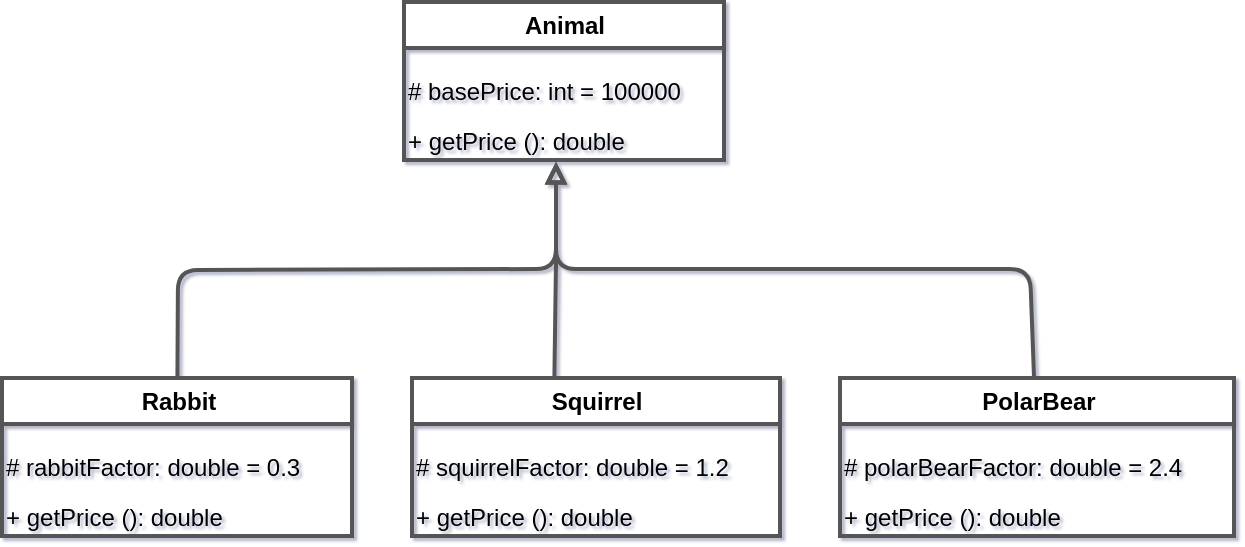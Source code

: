 <mxfile version="20.6.0" type="device"><diagram id="p2eb374629aa64f86a39b6713e0ae33dc_885519534" name="Hunter"><mxGraphModel dx="1185" dy="1831" grid="1" gridSize="10" guides="1" tooltips="1" connect="1" arrows="1" fold="1" page="1" pageScale="1" pageWidth="827" pageHeight="1169" math="0" shadow="1"><root><mxCell id="0"/><mxCell id="1" parent="0"/><mxCell id="e5b8f2e9e478458aa1464e6b0a1846e2" value="PolarBear" style="swimlane;childLayout=stackLayout;horizontal=1;horizontalStack=0;resizeParent=1;resizeParentMax=0;resizeLast=0;collapsible=1;html=1;strokeColor=#555555;strokeWidth=2;shadow=1fillColor=#F2F2F2;" parent="1" vertex="1"><mxGeometry x="427" y="188" width="197" height="79" as="geometry"/></mxCell><mxCell id="abc45023f891f4fb59822af221ceb4bbb480" value="# polarBearFactor: double = 2.4" style="text;portConstraint=eastwest;overflow=hidden;rotatable=0;" parent="e5b8f2e9e478458aa1464e6b0a1846e2" vertex="1"><mxGeometry y="30.826" width="191" height="19" as="geometry"/></mxCell><mxCell id="oa2c5f1139a9743a98de3bb9ee381fc5a485" value="+ getPrice (): double" style="text;portConstraint=eastwest;overflow=hidden;rotatable=0;" parent="e5b8f2e9e478458aa1464e6b0a1846e2" vertex="1"><mxGeometry y="55.826" width="191" height="19" as="geometry"/></mxCell><mxCell id="abfd985c0434499c9c66bddf3bff7ccf" value="Rabbit" style="swimlane;childLayout=stackLayout;horizontal=1;horizontalStack=0;resizeParent=1;resizeParentMax=0;resizeLast=0;collapsible=1;html=1;strokeColor=#555555;strokeWidth=2;shadow=1fillColor=#F2F2F2;" parent="1" vertex="1"><mxGeometry x="8" y="188" width="175" height="79" as="geometry"/></mxCell><mxCell id="ac56313ac13634f16884f778b837f6f81492" value="# rabbitFactor: double = 0.3" style="text;portConstraint=eastwest;overflow=hidden;rotatable=0;" parent="abfd985c0434499c9c66bddf3bff7ccf" vertex="1"><mxGeometry y="30.826" width="169" height="19" as="geometry"/></mxCell><mxCell id="of555affe7066488d91f6b9465d0b3118492" value="+ getPrice (): double" style="text;portConstraint=eastwest;overflow=hidden;rotatable=0;" parent="abfd985c0434499c9c66bddf3bff7ccf" vertex="1"><mxGeometry y="55.826" width="169" height="19" as="geometry"/></mxCell><mxCell id="0ba056cb88db4d22ab532e996dd51a0d" value="Squirrel" style="swimlane;childLayout=stackLayout;horizontal=1;horizontalStack=0;resizeParent=1;resizeParentMax=0;resizeLast=0;collapsible=1;html=1;strokeColor=#555555;strokeWidth=2;shadow=1fillColor=#F2F2F2;" parent="1" vertex="1"><mxGeometry x="213" y="188" width="184" height="79" as="geometry"/></mxCell><mxCell id="a4f9c2542818e490d8577b87168be0b77487" value="# squirrelFactor: double = 1.2" style="text;portConstraint=eastwest;overflow=hidden;rotatable=0;" parent="0ba056cb88db4d22ab532e996dd51a0d" vertex="1"><mxGeometry y="30.826" width="178" height="19" as="geometry"/></mxCell><mxCell id="o3589b5c6be254d14b156f8a0f24de4d5487" value="+ getPrice (): double" style="text;portConstraint=eastwest;overflow=hidden;rotatable=0;" parent="0ba056cb88db4d22ab532e996dd51a0d" vertex="1"><mxGeometry y="55.826" width="178" height="19" as="geometry"/></mxCell><mxCell id="25613b4686804f0da8843b62dfba94d4" value="" style="endArrow=block;startArrow=none;endFill=0;startFill=0;html=1;strokeColor=#555555;strokeWidth=2;shadow=1fillColor=#F2F2F2;" parent="1" source="e5b8f2e9e478458aa1464e6b0a1846e2" edge="1"><mxGeometry x="275" y="69" width="257" height="129" as="geometry"><mxPoint x="522" y="188" as="sourcePoint"/><mxPoint x="285" y="80" as="targetPoint"/><Array as="points"><mxPoint x="522" y="133.5"/><mxPoint x="285" y="133.5"/></Array></mxGeometry></mxCell><mxCell id="b0b0dd1181c0455fa609364c212a527d" value="" style="endArrow=block;startArrow=none;endFill=0;startFill=0;html=1;strokeColor=#555555;strokeWidth=2;shadow=1fillColor=#F2F2F2;exitX=0.387;exitY=-0.012;exitDx=0;exitDy=0;exitPerimeter=0;" parent="1" source="0ba056cb88db4d22ab532e996dd51a0d" edge="1"><mxGeometry x="231" y="69" width="74" height="129" as="geometry"><mxPoint x="288" y="188" as="sourcePoint"/><mxPoint x="285" y="80" as="targetPoint"/><Array as="points"><mxPoint x="285" y="130"/><mxPoint x="285" y="133.5"/></Array></mxGeometry></mxCell><mxCell id="b6effdd3109d4846975b1088f22f8ef1" value="Animal" style="swimlane;childLayout=stackLayout;horizontal=1;horizontalStack=0;resizeParent=1;resizeParentMax=0;resizeLast=0;collapsible=1;html=1;strokeColor=#555555;strokeWidth=2;shadow=1fillColor=#F2F2F2;" parent="1" vertex="1"><mxGeometry x="209" width="160" height="79" as="geometry"/></mxCell><mxCell id="aea55a070b1204ca4a620da1adc79cfdc491" value="# basePrice: int = 100000" style="text;portConstraint=eastwest;overflow=hidden;rotatable=0;" parent="b6effdd3109d4846975b1088f22f8ef1" vertex="1"><mxGeometry y="30.826" width="154" height="19" as="geometry"/></mxCell><mxCell id="o6bb923b069e14080b017af34febd115c491" value="+ getPrice (): double" style="text;portConstraint=eastwest;overflow=hidden;rotatable=0;" parent="b6effdd3109d4846975b1088f22f8ef1" vertex="1"><mxGeometry y="55.826" width="154" height="19" as="geometry"/></mxCell><mxCell id="284ef81dc07743e28514f831e713e44d" value="" style="endArrow=block;startArrow=none;endFill=0;startFill=0;html=1;strokeColor=#555555;strokeWidth=2;shadow=1fillColor=#F2F2F2;" parent="1" source="abfd985c0434499c9c66bddf3bff7ccf" edge="1"><mxGeometry x="82" y="69" width="213" height="129" as="geometry"><mxPoint x="92" y="188" as="sourcePoint"/><mxPoint x="285" y="80" as="targetPoint"/><Array as="points"><mxPoint x="96" y="134"/><mxPoint x="285" y="133.5"/></Array></mxGeometry></mxCell></root></mxGraphModel></diagram></mxfile>